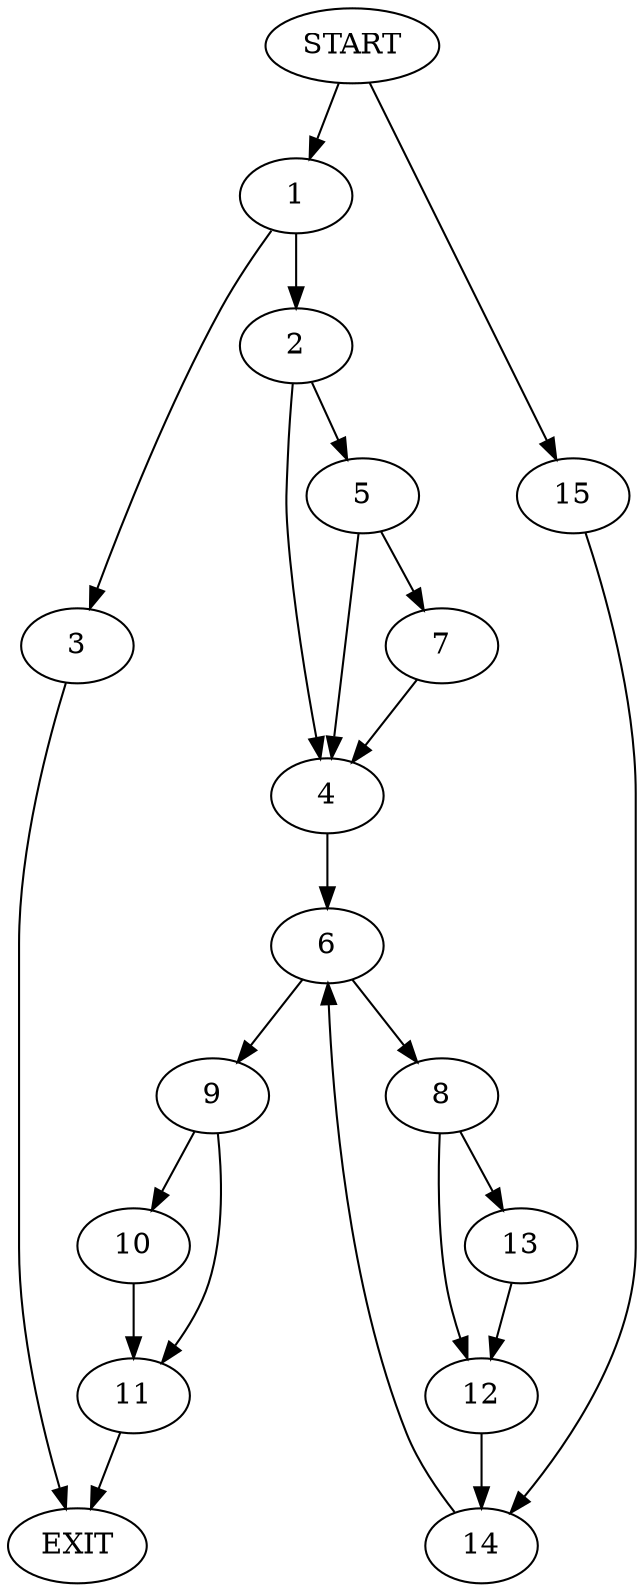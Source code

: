 digraph {
0 [label="START"]
16 [label="EXIT"]
0 -> 1
1 -> 2
1 -> 3
3 -> 16
2 -> 4
2 -> 5
4 -> 6
5 -> 7
5 -> 4
7 -> 4
6 -> 8
6 -> 9
9 -> 10
9 -> 11
8 -> 12
8 -> 13
12 -> 14
13 -> 12
14 -> 6
0 -> 15
15 -> 14
10 -> 11
11 -> 16
}
